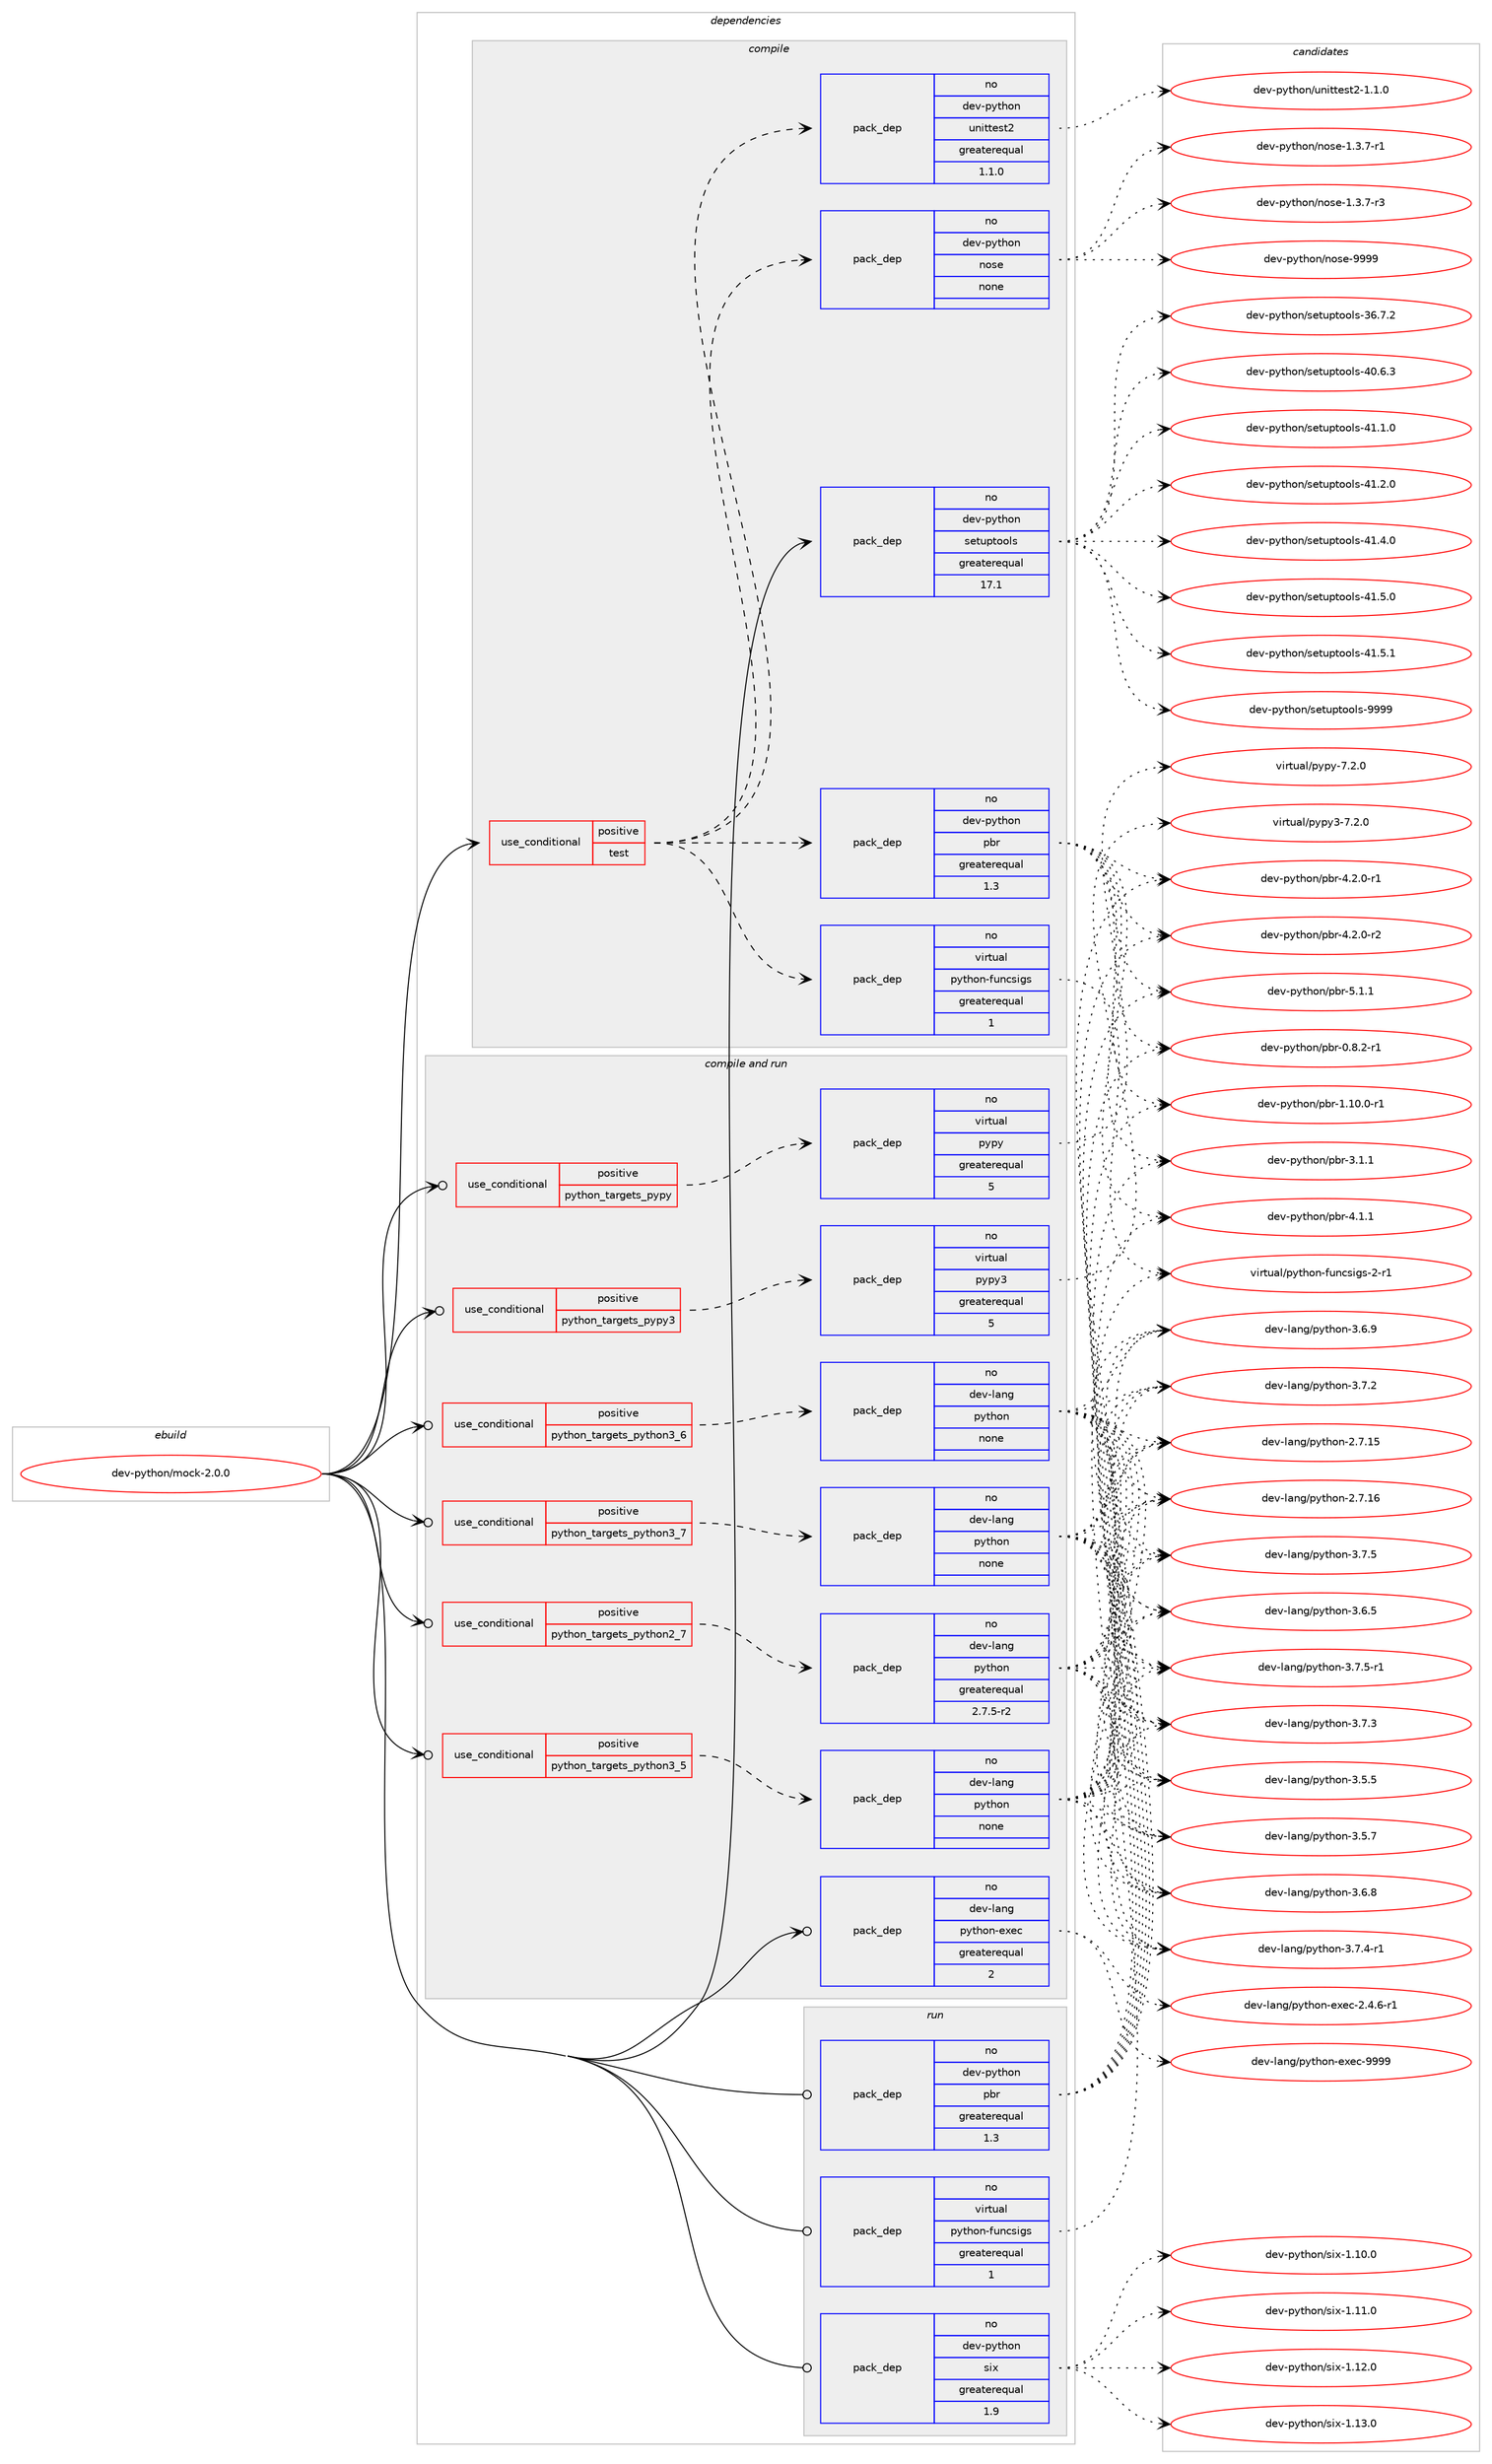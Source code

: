 digraph prolog {

# *************
# Graph options
# *************

newrank=true;
concentrate=true;
compound=true;
graph [rankdir=LR,fontname=Helvetica,fontsize=10,ranksep=1.5];#, ranksep=2.5, nodesep=0.2];
edge  [arrowhead=vee];
node  [fontname=Helvetica,fontsize=10];

# **********
# The ebuild
# **********

subgraph cluster_leftcol {
color=gray;
rank=same;
label=<<i>ebuild</i>>;
id [label="dev-python/mock-2.0.0", color=red, width=4, href="../dev-python/mock-2.0.0.svg"];
}

# ****************
# The dependencies
# ****************

subgraph cluster_midcol {
color=gray;
label=<<i>dependencies</i>>;
subgraph cluster_compile {
fillcolor="#eeeeee";
style=filled;
label=<<i>compile</i>>;
subgraph cond142599 {
dependency614830 [label=<<TABLE BORDER="0" CELLBORDER="1" CELLSPACING="0" CELLPADDING="4"><TR><TD ROWSPAN="3" CELLPADDING="10">use_conditional</TD></TR><TR><TD>positive</TD></TR><TR><TD>test</TD></TR></TABLE>>, shape=none, color=red];
subgraph pack460426 {
dependency614831 [label=<<TABLE BORDER="0" CELLBORDER="1" CELLSPACING="0" CELLPADDING="4" WIDTH="220"><TR><TD ROWSPAN="6" CELLPADDING="30">pack_dep</TD></TR><TR><TD WIDTH="110">no</TD></TR><TR><TD>dev-python</TD></TR><TR><TD>pbr</TD></TR><TR><TD>greaterequal</TD></TR><TR><TD>1.3</TD></TR></TABLE>>, shape=none, color=blue];
}
dependency614830:e -> dependency614831:w [weight=20,style="dashed",arrowhead="vee"];
subgraph pack460427 {
dependency614832 [label=<<TABLE BORDER="0" CELLBORDER="1" CELLSPACING="0" CELLPADDING="4" WIDTH="220"><TR><TD ROWSPAN="6" CELLPADDING="30">pack_dep</TD></TR><TR><TD WIDTH="110">no</TD></TR><TR><TD>virtual</TD></TR><TR><TD>python-funcsigs</TD></TR><TR><TD>greaterequal</TD></TR><TR><TD>1</TD></TR></TABLE>>, shape=none, color=blue];
}
dependency614830:e -> dependency614832:w [weight=20,style="dashed",arrowhead="vee"];
subgraph pack460428 {
dependency614833 [label=<<TABLE BORDER="0" CELLBORDER="1" CELLSPACING="0" CELLPADDING="4" WIDTH="220"><TR><TD ROWSPAN="6" CELLPADDING="30">pack_dep</TD></TR><TR><TD WIDTH="110">no</TD></TR><TR><TD>dev-python</TD></TR><TR><TD>nose</TD></TR><TR><TD>none</TD></TR><TR><TD></TD></TR></TABLE>>, shape=none, color=blue];
}
dependency614830:e -> dependency614833:w [weight=20,style="dashed",arrowhead="vee"];
subgraph pack460429 {
dependency614834 [label=<<TABLE BORDER="0" CELLBORDER="1" CELLSPACING="0" CELLPADDING="4" WIDTH="220"><TR><TD ROWSPAN="6" CELLPADDING="30">pack_dep</TD></TR><TR><TD WIDTH="110">no</TD></TR><TR><TD>dev-python</TD></TR><TR><TD>unittest2</TD></TR><TR><TD>greaterequal</TD></TR><TR><TD>1.1.0</TD></TR></TABLE>>, shape=none, color=blue];
}
dependency614830:e -> dependency614834:w [weight=20,style="dashed",arrowhead="vee"];
}
id:e -> dependency614830:w [weight=20,style="solid",arrowhead="vee"];
subgraph pack460430 {
dependency614835 [label=<<TABLE BORDER="0" CELLBORDER="1" CELLSPACING="0" CELLPADDING="4" WIDTH="220"><TR><TD ROWSPAN="6" CELLPADDING="30">pack_dep</TD></TR><TR><TD WIDTH="110">no</TD></TR><TR><TD>dev-python</TD></TR><TR><TD>setuptools</TD></TR><TR><TD>greaterequal</TD></TR><TR><TD>17.1</TD></TR></TABLE>>, shape=none, color=blue];
}
id:e -> dependency614835:w [weight=20,style="solid",arrowhead="vee"];
}
subgraph cluster_compileandrun {
fillcolor="#eeeeee";
style=filled;
label=<<i>compile and run</i>>;
subgraph cond142600 {
dependency614836 [label=<<TABLE BORDER="0" CELLBORDER="1" CELLSPACING="0" CELLPADDING="4"><TR><TD ROWSPAN="3" CELLPADDING="10">use_conditional</TD></TR><TR><TD>positive</TD></TR><TR><TD>python_targets_pypy</TD></TR></TABLE>>, shape=none, color=red];
subgraph pack460431 {
dependency614837 [label=<<TABLE BORDER="0" CELLBORDER="1" CELLSPACING="0" CELLPADDING="4" WIDTH="220"><TR><TD ROWSPAN="6" CELLPADDING="30">pack_dep</TD></TR><TR><TD WIDTH="110">no</TD></TR><TR><TD>virtual</TD></TR><TR><TD>pypy</TD></TR><TR><TD>greaterequal</TD></TR><TR><TD>5</TD></TR></TABLE>>, shape=none, color=blue];
}
dependency614836:e -> dependency614837:w [weight=20,style="dashed",arrowhead="vee"];
}
id:e -> dependency614836:w [weight=20,style="solid",arrowhead="odotvee"];
subgraph cond142601 {
dependency614838 [label=<<TABLE BORDER="0" CELLBORDER="1" CELLSPACING="0" CELLPADDING="4"><TR><TD ROWSPAN="3" CELLPADDING="10">use_conditional</TD></TR><TR><TD>positive</TD></TR><TR><TD>python_targets_pypy3</TD></TR></TABLE>>, shape=none, color=red];
subgraph pack460432 {
dependency614839 [label=<<TABLE BORDER="0" CELLBORDER="1" CELLSPACING="0" CELLPADDING="4" WIDTH="220"><TR><TD ROWSPAN="6" CELLPADDING="30">pack_dep</TD></TR><TR><TD WIDTH="110">no</TD></TR><TR><TD>virtual</TD></TR><TR><TD>pypy3</TD></TR><TR><TD>greaterequal</TD></TR><TR><TD>5</TD></TR></TABLE>>, shape=none, color=blue];
}
dependency614838:e -> dependency614839:w [weight=20,style="dashed",arrowhead="vee"];
}
id:e -> dependency614838:w [weight=20,style="solid",arrowhead="odotvee"];
subgraph cond142602 {
dependency614840 [label=<<TABLE BORDER="0" CELLBORDER="1" CELLSPACING="0" CELLPADDING="4"><TR><TD ROWSPAN="3" CELLPADDING="10">use_conditional</TD></TR><TR><TD>positive</TD></TR><TR><TD>python_targets_python2_7</TD></TR></TABLE>>, shape=none, color=red];
subgraph pack460433 {
dependency614841 [label=<<TABLE BORDER="0" CELLBORDER="1" CELLSPACING="0" CELLPADDING="4" WIDTH="220"><TR><TD ROWSPAN="6" CELLPADDING="30">pack_dep</TD></TR><TR><TD WIDTH="110">no</TD></TR><TR><TD>dev-lang</TD></TR><TR><TD>python</TD></TR><TR><TD>greaterequal</TD></TR><TR><TD>2.7.5-r2</TD></TR></TABLE>>, shape=none, color=blue];
}
dependency614840:e -> dependency614841:w [weight=20,style="dashed",arrowhead="vee"];
}
id:e -> dependency614840:w [weight=20,style="solid",arrowhead="odotvee"];
subgraph cond142603 {
dependency614842 [label=<<TABLE BORDER="0" CELLBORDER="1" CELLSPACING="0" CELLPADDING="4"><TR><TD ROWSPAN="3" CELLPADDING="10">use_conditional</TD></TR><TR><TD>positive</TD></TR><TR><TD>python_targets_python3_5</TD></TR></TABLE>>, shape=none, color=red];
subgraph pack460434 {
dependency614843 [label=<<TABLE BORDER="0" CELLBORDER="1" CELLSPACING="0" CELLPADDING="4" WIDTH="220"><TR><TD ROWSPAN="6" CELLPADDING="30">pack_dep</TD></TR><TR><TD WIDTH="110">no</TD></TR><TR><TD>dev-lang</TD></TR><TR><TD>python</TD></TR><TR><TD>none</TD></TR><TR><TD></TD></TR></TABLE>>, shape=none, color=blue];
}
dependency614842:e -> dependency614843:w [weight=20,style="dashed",arrowhead="vee"];
}
id:e -> dependency614842:w [weight=20,style="solid",arrowhead="odotvee"];
subgraph cond142604 {
dependency614844 [label=<<TABLE BORDER="0" CELLBORDER="1" CELLSPACING="0" CELLPADDING="4"><TR><TD ROWSPAN="3" CELLPADDING="10">use_conditional</TD></TR><TR><TD>positive</TD></TR><TR><TD>python_targets_python3_6</TD></TR></TABLE>>, shape=none, color=red];
subgraph pack460435 {
dependency614845 [label=<<TABLE BORDER="0" CELLBORDER="1" CELLSPACING="0" CELLPADDING="4" WIDTH="220"><TR><TD ROWSPAN="6" CELLPADDING="30">pack_dep</TD></TR><TR><TD WIDTH="110">no</TD></TR><TR><TD>dev-lang</TD></TR><TR><TD>python</TD></TR><TR><TD>none</TD></TR><TR><TD></TD></TR></TABLE>>, shape=none, color=blue];
}
dependency614844:e -> dependency614845:w [weight=20,style="dashed",arrowhead="vee"];
}
id:e -> dependency614844:w [weight=20,style="solid",arrowhead="odotvee"];
subgraph cond142605 {
dependency614846 [label=<<TABLE BORDER="0" CELLBORDER="1" CELLSPACING="0" CELLPADDING="4"><TR><TD ROWSPAN="3" CELLPADDING="10">use_conditional</TD></TR><TR><TD>positive</TD></TR><TR><TD>python_targets_python3_7</TD></TR></TABLE>>, shape=none, color=red];
subgraph pack460436 {
dependency614847 [label=<<TABLE BORDER="0" CELLBORDER="1" CELLSPACING="0" CELLPADDING="4" WIDTH="220"><TR><TD ROWSPAN="6" CELLPADDING="30">pack_dep</TD></TR><TR><TD WIDTH="110">no</TD></TR><TR><TD>dev-lang</TD></TR><TR><TD>python</TD></TR><TR><TD>none</TD></TR><TR><TD></TD></TR></TABLE>>, shape=none, color=blue];
}
dependency614846:e -> dependency614847:w [weight=20,style="dashed",arrowhead="vee"];
}
id:e -> dependency614846:w [weight=20,style="solid",arrowhead="odotvee"];
subgraph pack460437 {
dependency614848 [label=<<TABLE BORDER="0" CELLBORDER="1" CELLSPACING="0" CELLPADDING="4" WIDTH="220"><TR><TD ROWSPAN="6" CELLPADDING="30">pack_dep</TD></TR><TR><TD WIDTH="110">no</TD></TR><TR><TD>dev-lang</TD></TR><TR><TD>python-exec</TD></TR><TR><TD>greaterequal</TD></TR><TR><TD>2</TD></TR></TABLE>>, shape=none, color=blue];
}
id:e -> dependency614848:w [weight=20,style="solid",arrowhead="odotvee"];
}
subgraph cluster_run {
fillcolor="#eeeeee";
style=filled;
label=<<i>run</i>>;
subgraph pack460438 {
dependency614849 [label=<<TABLE BORDER="0" CELLBORDER="1" CELLSPACING="0" CELLPADDING="4" WIDTH="220"><TR><TD ROWSPAN="6" CELLPADDING="30">pack_dep</TD></TR><TR><TD WIDTH="110">no</TD></TR><TR><TD>dev-python</TD></TR><TR><TD>pbr</TD></TR><TR><TD>greaterequal</TD></TR><TR><TD>1.3</TD></TR></TABLE>>, shape=none, color=blue];
}
id:e -> dependency614849:w [weight=20,style="solid",arrowhead="odot"];
subgraph pack460439 {
dependency614850 [label=<<TABLE BORDER="0" CELLBORDER="1" CELLSPACING="0" CELLPADDING="4" WIDTH="220"><TR><TD ROWSPAN="6" CELLPADDING="30">pack_dep</TD></TR><TR><TD WIDTH="110">no</TD></TR><TR><TD>dev-python</TD></TR><TR><TD>six</TD></TR><TR><TD>greaterequal</TD></TR><TR><TD>1.9</TD></TR></TABLE>>, shape=none, color=blue];
}
id:e -> dependency614850:w [weight=20,style="solid",arrowhead="odot"];
subgraph pack460440 {
dependency614851 [label=<<TABLE BORDER="0" CELLBORDER="1" CELLSPACING="0" CELLPADDING="4" WIDTH="220"><TR><TD ROWSPAN="6" CELLPADDING="30">pack_dep</TD></TR><TR><TD WIDTH="110">no</TD></TR><TR><TD>virtual</TD></TR><TR><TD>python-funcsigs</TD></TR><TR><TD>greaterequal</TD></TR><TR><TD>1</TD></TR></TABLE>>, shape=none, color=blue];
}
id:e -> dependency614851:w [weight=20,style="solid",arrowhead="odot"];
}
}

# **************
# The candidates
# **************

subgraph cluster_choices {
rank=same;
color=gray;
label=<<i>candidates</i>>;

subgraph choice460426 {
color=black;
nodesep=1;
choice1001011184511212111610411111047112981144548465646504511449 [label="dev-python/pbr-0.8.2-r1", color=red, width=4,href="../dev-python/pbr-0.8.2-r1.svg"];
choice100101118451121211161041111104711298114454946494846484511449 [label="dev-python/pbr-1.10.0-r1", color=red, width=4,href="../dev-python/pbr-1.10.0-r1.svg"];
choice100101118451121211161041111104711298114455146494649 [label="dev-python/pbr-3.1.1", color=red, width=4,href="../dev-python/pbr-3.1.1.svg"];
choice100101118451121211161041111104711298114455246494649 [label="dev-python/pbr-4.1.1", color=red, width=4,href="../dev-python/pbr-4.1.1.svg"];
choice1001011184511212111610411111047112981144552465046484511449 [label="dev-python/pbr-4.2.0-r1", color=red, width=4,href="../dev-python/pbr-4.2.0-r1.svg"];
choice1001011184511212111610411111047112981144552465046484511450 [label="dev-python/pbr-4.2.0-r2", color=red, width=4,href="../dev-python/pbr-4.2.0-r2.svg"];
choice100101118451121211161041111104711298114455346494649 [label="dev-python/pbr-5.1.1", color=red, width=4,href="../dev-python/pbr-5.1.1.svg"];
dependency614831:e -> choice1001011184511212111610411111047112981144548465646504511449:w [style=dotted,weight="100"];
dependency614831:e -> choice100101118451121211161041111104711298114454946494846484511449:w [style=dotted,weight="100"];
dependency614831:e -> choice100101118451121211161041111104711298114455146494649:w [style=dotted,weight="100"];
dependency614831:e -> choice100101118451121211161041111104711298114455246494649:w [style=dotted,weight="100"];
dependency614831:e -> choice1001011184511212111610411111047112981144552465046484511449:w [style=dotted,weight="100"];
dependency614831:e -> choice1001011184511212111610411111047112981144552465046484511450:w [style=dotted,weight="100"];
dependency614831:e -> choice100101118451121211161041111104711298114455346494649:w [style=dotted,weight="100"];
}
subgraph choice460427 {
color=black;
nodesep=1;
choice1181051141161179710847112121116104111110451021171109911510510311545504511449 [label="virtual/python-funcsigs-2-r1", color=red, width=4,href="../virtual/python-funcsigs-2-r1.svg"];
dependency614832:e -> choice1181051141161179710847112121116104111110451021171109911510510311545504511449:w [style=dotted,weight="100"];
}
subgraph choice460428 {
color=black;
nodesep=1;
choice10010111845112121116104111110471101111151014549465146554511449 [label="dev-python/nose-1.3.7-r1", color=red, width=4,href="../dev-python/nose-1.3.7-r1.svg"];
choice10010111845112121116104111110471101111151014549465146554511451 [label="dev-python/nose-1.3.7-r3", color=red, width=4,href="../dev-python/nose-1.3.7-r3.svg"];
choice10010111845112121116104111110471101111151014557575757 [label="dev-python/nose-9999", color=red, width=4,href="../dev-python/nose-9999.svg"];
dependency614833:e -> choice10010111845112121116104111110471101111151014549465146554511449:w [style=dotted,weight="100"];
dependency614833:e -> choice10010111845112121116104111110471101111151014549465146554511451:w [style=dotted,weight="100"];
dependency614833:e -> choice10010111845112121116104111110471101111151014557575757:w [style=dotted,weight="100"];
}
subgraph choice460429 {
color=black;
nodesep=1;
choice100101118451121211161041111104711711010511611610111511650454946494648 [label="dev-python/unittest2-1.1.0", color=red, width=4,href="../dev-python/unittest2-1.1.0.svg"];
dependency614834:e -> choice100101118451121211161041111104711711010511611610111511650454946494648:w [style=dotted,weight="100"];
}
subgraph choice460430 {
color=black;
nodesep=1;
choice100101118451121211161041111104711510111611711211611111110811545515446554650 [label="dev-python/setuptools-36.7.2", color=red, width=4,href="../dev-python/setuptools-36.7.2.svg"];
choice100101118451121211161041111104711510111611711211611111110811545524846544651 [label="dev-python/setuptools-40.6.3", color=red, width=4,href="../dev-python/setuptools-40.6.3.svg"];
choice100101118451121211161041111104711510111611711211611111110811545524946494648 [label="dev-python/setuptools-41.1.0", color=red, width=4,href="../dev-python/setuptools-41.1.0.svg"];
choice100101118451121211161041111104711510111611711211611111110811545524946504648 [label="dev-python/setuptools-41.2.0", color=red, width=4,href="../dev-python/setuptools-41.2.0.svg"];
choice100101118451121211161041111104711510111611711211611111110811545524946524648 [label="dev-python/setuptools-41.4.0", color=red, width=4,href="../dev-python/setuptools-41.4.0.svg"];
choice100101118451121211161041111104711510111611711211611111110811545524946534648 [label="dev-python/setuptools-41.5.0", color=red, width=4,href="../dev-python/setuptools-41.5.0.svg"];
choice100101118451121211161041111104711510111611711211611111110811545524946534649 [label="dev-python/setuptools-41.5.1", color=red, width=4,href="../dev-python/setuptools-41.5.1.svg"];
choice10010111845112121116104111110471151011161171121161111111081154557575757 [label="dev-python/setuptools-9999", color=red, width=4,href="../dev-python/setuptools-9999.svg"];
dependency614835:e -> choice100101118451121211161041111104711510111611711211611111110811545515446554650:w [style=dotted,weight="100"];
dependency614835:e -> choice100101118451121211161041111104711510111611711211611111110811545524846544651:w [style=dotted,weight="100"];
dependency614835:e -> choice100101118451121211161041111104711510111611711211611111110811545524946494648:w [style=dotted,weight="100"];
dependency614835:e -> choice100101118451121211161041111104711510111611711211611111110811545524946504648:w [style=dotted,weight="100"];
dependency614835:e -> choice100101118451121211161041111104711510111611711211611111110811545524946524648:w [style=dotted,weight="100"];
dependency614835:e -> choice100101118451121211161041111104711510111611711211611111110811545524946534648:w [style=dotted,weight="100"];
dependency614835:e -> choice100101118451121211161041111104711510111611711211611111110811545524946534649:w [style=dotted,weight="100"];
dependency614835:e -> choice10010111845112121116104111110471151011161171121161111111081154557575757:w [style=dotted,weight="100"];
}
subgraph choice460431 {
color=black;
nodesep=1;
choice1181051141161179710847112121112121455546504648 [label="virtual/pypy-7.2.0", color=red, width=4,href="../virtual/pypy-7.2.0.svg"];
dependency614837:e -> choice1181051141161179710847112121112121455546504648:w [style=dotted,weight="100"];
}
subgraph choice460432 {
color=black;
nodesep=1;
choice118105114116117971084711212111212151455546504648 [label="virtual/pypy3-7.2.0", color=red, width=4,href="../virtual/pypy3-7.2.0.svg"];
dependency614839:e -> choice118105114116117971084711212111212151455546504648:w [style=dotted,weight="100"];
}
subgraph choice460433 {
color=black;
nodesep=1;
choice10010111845108971101034711212111610411111045504655464953 [label="dev-lang/python-2.7.15", color=red, width=4,href="../dev-lang/python-2.7.15.svg"];
choice10010111845108971101034711212111610411111045504655464954 [label="dev-lang/python-2.7.16", color=red, width=4,href="../dev-lang/python-2.7.16.svg"];
choice100101118451089711010347112121116104111110455146534653 [label="dev-lang/python-3.5.5", color=red, width=4,href="../dev-lang/python-3.5.5.svg"];
choice100101118451089711010347112121116104111110455146534655 [label="dev-lang/python-3.5.7", color=red, width=4,href="../dev-lang/python-3.5.7.svg"];
choice100101118451089711010347112121116104111110455146544653 [label="dev-lang/python-3.6.5", color=red, width=4,href="../dev-lang/python-3.6.5.svg"];
choice100101118451089711010347112121116104111110455146544656 [label="dev-lang/python-3.6.8", color=red, width=4,href="../dev-lang/python-3.6.8.svg"];
choice100101118451089711010347112121116104111110455146544657 [label="dev-lang/python-3.6.9", color=red, width=4,href="../dev-lang/python-3.6.9.svg"];
choice100101118451089711010347112121116104111110455146554650 [label="dev-lang/python-3.7.2", color=red, width=4,href="../dev-lang/python-3.7.2.svg"];
choice100101118451089711010347112121116104111110455146554651 [label="dev-lang/python-3.7.3", color=red, width=4,href="../dev-lang/python-3.7.3.svg"];
choice1001011184510897110103471121211161041111104551465546524511449 [label="dev-lang/python-3.7.4-r1", color=red, width=4,href="../dev-lang/python-3.7.4-r1.svg"];
choice100101118451089711010347112121116104111110455146554653 [label="dev-lang/python-3.7.5", color=red, width=4,href="../dev-lang/python-3.7.5.svg"];
choice1001011184510897110103471121211161041111104551465546534511449 [label="dev-lang/python-3.7.5-r1", color=red, width=4,href="../dev-lang/python-3.7.5-r1.svg"];
dependency614841:e -> choice10010111845108971101034711212111610411111045504655464953:w [style=dotted,weight="100"];
dependency614841:e -> choice10010111845108971101034711212111610411111045504655464954:w [style=dotted,weight="100"];
dependency614841:e -> choice100101118451089711010347112121116104111110455146534653:w [style=dotted,weight="100"];
dependency614841:e -> choice100101118451089711010347112121116104111110455146534655:w [style=dotted,weight="100"];
dependency614841:e -> choice100101118451089711010347112121116104111110455146544653:w [style=dotted,weight="100"];
dependency614841:e -> choice100101118451089711010347112121116104111110455146544656:w [style=dotted,weight="100"];
dependency614841:e -> choice100101118451089711010347112121116104111110455146544657:w [style=dotted,weight="100"];
dependency614841:e -> choice100101118451089711010347112121116104111110455146554650:w [style=dotted,weight="100"];
dependency614841:e -> choice100101118451089711010347112121116104111110455146554651:w [style=dotted,weight="100"];
dependency614841:e -> choice1001011184510897110103471121211161041111104551465546524511449:w [style=dotted,weight="100"];
dependency614841:e -> choice100101118451089711010347112121116104111110455146554653:w [style=dotted,weight="100"];
dependency614841:e -> choice1001011184510897110103471121211161041111104551465546534511449:w [style=dotted,weight="100"];
}
subgraph choice460434 {
color=black;
nodesep=1;
choice10010111845108971101034711212111610411111045504655464953 [label="dev-lang/python-2.7.15", color=red, width=4,href="../dev-lang/python-2.7.15.svg"];
choice10010111845108971101034711212111610411111045504655464954 [label="dev-lang/python-2.7.16", color=red, width=4,href="../dev-lang/python-2.7.16.svg"];
choice100101118451089711010347112121116104111110455146534653 [label="dev-lang/python-3.5.5", color=red, width=4,href="../dev-lang/python-3.5.5.svg"];
choice100101118451089711010347112121116104111110455146534655 [label="dev-lang/python-3.5.7", color=red, width=4,href="../dev-lang/python-3.5.7.svg"];
choice100101118451089711010347112121116104111110455146544653 [label="dev-lang/python-3.6.5", color=red, width=4,href="../dev-lang/python-3.6.5.svg"];
choice100101118451089711010347112121116104111110455146544656 [label="dev-lang/python-3.6.8", color=red, width=4,href="../dev-lang/python-3.6.8.svg"];
choice100101118451089711010347112121116104111110455146544657 [label="dev-lang/python-3.6.9", color=red, width=4,href="../dev-lang/python-3.6.9.svg"];
choice100101118451089711010347112121116104111110455146554650 [label="dev-lang/python-3.7.2", color=red, width=4,href="../dev-lang/python-3.7.2.svg"];
choice100101118451089711010347112121116104111110455146554651 [label="dev-lang/python-3.7.3", color=red, width=4,href="../dev-lang/python-3.7.3.svg"];
choice1001011184510897110103471121211161041111104551465546524511449 [label="dev-lang/python-3.7.4-r1", color=red, width=4,href="../dev-lang/python-3.7.4-r1.svg"];
choice100101118451089711010347112121116104111110455146554653 [label="dev-lang/python-3.7.5", color=red, width=4,href="../dev-lang/python-3.7.5.svg"];
choice1001011184510897110103471121211161041111104551465546534511449 [label="dev-lang/python-3.7.5-r1", color=red, width=4,href="../dev-lang/python-3.7.5-r1.svg"];
dependency614843:e -> choice10010111845108971101034711212111610411111045504655464953:w [style=dotted,weight="100"];
dependency614843:e -> choice10010111845108971101034711212111610411111045504655464954:w [style=dotted,weight="100"];
dependency614843:e -> choice100101118451089711010347112121116104111110455146534653:w [style=dotted,weight="100"];
dependency614843:e -> choice100101118451089711010347112121116104111110455146534655:w [style=dotted,weight="100"];
dependency614843:e -> choice100101118451089711010347112121116104111110455146544653:w [style=dotted,weight="100"];
dependency614843:e -> choice100101118451089711010347112121116104111110455146544656:w [style=dotted,weight="100"];
dependency614843:e -> choice100101118451089711010347112121116104111110455146544657:w [style=dotted,weight="100"];
dependency614843:e -> choice100101118451089711010347112121116104111110455146554650:w [style=dotted,weight="100"];
dependency614843:e -> choice100101118451089711010347112121116104111110455146554651:w [style=dotted,weight="100"];
dependency614843:e -> choice1001011184510897110103471121211161041111104551465546524511449:w [style=dotted,weight="100"];
dependency614843:e -> choice100101118451089711010347112121116104111110455146554653:w [style=dotted,weight="100"];
dependency614843:e -> choice1001011184510897110103471121211161041111104551465546534511449:w [style=dotted,weight="100"];
}
subgraph choice460435 {
color=black;
nodesep=1;
choice10010111845108971101034711212111610411111045504655464953 [label="dev-lang/python-2.7.15", color=red, width=4,href="../dev-lang/python-2.7.15.svg"];
choice10010111845108971101034711212111610411111045504655464954 [label="dev-lang/python-2.7.16", color=red, width=4,href="../dev-lang/python-2.7.16.svg"];
choice100101118451089711010347112121116104111110455146534653 [label="dev-lang/python-3.5.5", color=red, width=4,href="../dev-lang/python-3.5.5.svg"];
choice100101118451089711010347112121116104111110455146534655 [label="dev-lang/python-3.5.7", color=red, width=4,href="../dev-lang/python-3.5.7.svg"];
choice100101118451089711010347112121116104111110455146544653 [label="dev-lang/python-3.6.5", color=red, width=4,href="../dev-lang/python-3.6.5.svg"];
choice100101118451089711010347112121116104111110455146544656 [label="dev-lang/python-3.6.8", color=red, width=4,href="../dev-lang/python-3.6.8.svg"];
choice100101118451089711010347112121116104111110455146544657 [label="dev-lang/python-3.6.9", color=red, width=4,href="../dev-lang/python-3.6.9.svg"];
choice100101118451089711010347112121116104111110455146554650 [label="dev-lang/python-3.7.2", color=red, width=4,href="../dev-lang/python-3.7.2.svg"];
choice100101118451089711010347112121116104111110455146554651 [label="dev-lang/python-3.7.3", color=red, width=4,href="../dev-lang/python-3.7.3.svg"];
choice1001011184510897110103471121211161041111104551465546524511449 [label="dev-lang/python-3.7.4-r1", color=red, width=4,href="../dev-lang/python-3.7.4-r1.svg"];
choice100101118451089711010347112121116104111110455146554653 [label="dev-lang/python-3.7.5", color=red, width=4,href="../dev-lang/python-3.7.5.svg"];
choice1001011184510897110103471121211161041111104551465546534511449 [label="dev-lang/python-3.7.5-r1", color=red, width=4,href="../dev-lang/python-3.7.5-r1.svg"];
dependency614845:e -> choice10010111845108971101034711212111610411111045504655464953:w [style=dotted,weight="100"];
dependency614845:e -> choice10010111845108971101034711212111610411111045504655464954:w [style=dotted,weight="100"];
dependency614845:e -> choice100101118451089711010347112121116104111110455146534653:w [style=dotted,weight="100"];
dependency614845:e -> choice100101118451089711010347112121116104111110455146534655:w [style=dotted,weight="100"];
dependency614845:e -> choice100101118451089711010347112121116104111110455146544653:w [style=dotted,weight="100"];
dependency614845:e -> choice100101118451089711010347112121116104111110455146544656:w [style=dotted,weight="100"];
dependency614845:e -> choice100101118451089711010347112121116104111110455146544657:w [style=dotted,weight="100"];
dependency614845:e -> choice100101118451089711010347112121116104111110455146554650:w [style=dotted,weight="100"];
dependency614845:e -> choice100101118451089711010347112121116104111110455146554651:w [style=dotted,weight="100"];
dependency614845:e -> choice1001011184510897110103471121211161041111104551465546524511449:w [style=dotted,weight="100"];
dependency614845:e -> choice100101118451089711010347112121116104111110455146554653:w [style=dotted,weight="100"];
dependency614845:e -> choice1001011184510897110103471121211161041111104551465546534511449:w [style=dotted,weight="100"];
}
subgraph choice460436 {
color=black;
nodesep=1;
choice10010111845108971101034711212111610411111045504655464953 [label="dev-lang/python-2.7.15", color=red, width=4,href="../dev-lang/python-2.7.15.svg"];
choice10010111845108971101034711212111610411111045504655464954 [label="dev-lang/python-2.7.16", color=red, width=4,href="../dev-lang/python-2.7.16.svg"];
choice100101118451089711010347112121116104111110455146534653 [label="dev-lang/python-3.5.5", color=red, width=4,href="../dev-lang/python-3.5.5.svg"];
choice100101118451089711010347112121116104111110455146534655 [label="dev-lang/python-3.5.7", color=red, width=4,href="../dev-lang/python-3.5.7.svg"];
choice100101118451089711010347112121116104111110455146544653 [label="dev-lang/python-3.6.5", color=red, width=4,href="../dev-lang/python-3.6.5.svg"];
choice100101118451089711010347112121116104111110455146544656 [label="dev-lang/python-3.6.8", color=red, width=4,href="../dev-lang/python-3.6.8.svg"];
choice100101118451089711010347112121116104111110455146544657 [label="dev-lang/python-3.6.9", color=red, width=4,href="../dev-lang/python-3.6.9.svg"];
choice100101118451089711010347112121116104111110455146554650 [label="dev-lang/python-3.7.2", color=red, width=4,href="../dev-lang/python-3.7.2.svg"];
choice100101118451089711010347112121116104111110455146554651 [label="dev-lang/python-3.7.3", color=red, width=4,href="../dev-lang/python-3.7.3.svg"];
choice1001011184510897110103471121211161041111104551465546524511449 [label="dev-lang/python-3.7.4-r1", color=red, width=4,href="../dev-lang/python-3.7.4-r1.svg"];
choice100101118451089711010347112121116104111110455146554653 [label="dev-lang/python-3.7.5", color=red, width=4,href="../dev-lang/python-3.7.5.svg"];
choice1001011184510897110103471121211161041111104551465546534511449 [label="dev-lang/python-3.7.5-r1", color=red, width=4,href="../dev-lang/python-3.7.5-r1.svg"];
dependency614847:e -> choice10010111845108971101034711212111610411111045504655464953:w [style=dotted,weight="100"];
dependency614847:e -> choice10010111845108971101034711212111610411111045504655464954:w [style=dotted,weight="100"];
dependency614847:e -> choice100101118451089711010347112121116104111110455146534653:w [style=dotted,weight="100"];
dependency614847:e -> choice100101118451089711010347112121116104111110455146534655:w [style=dotted,weight="100"];
dependency614847:e -> choice100101118451089711010347112121116104111110455146544653:w [style=dotted,weight="100"];
dependency614847:e -> choice100101118451089711010347112121116104111110455146544656:w [style=dotted,weight="100"];
dependency614847:e -> choice100101118451089711010347112121116104111110455146544657:w [style=dotted,weight="100"];
dependency614847:e -> choice100101118451089711010347112121116104111110455146554650:w [style=dotted,weight="100"];
dependency614847:e -> choice100101118451089711010347112121116104111110455146554651:w [style=dotted,weight="100"];
dependency614847:e -> choice1001011184510897110103471121211161041111104551465546524511449:w [style=dotted,weight="100"];
dependency614847:e -> choice100101118451089711010347112121116104111110455146554653:w [style=dotted,weight="100"];
dependency614847:e -> choice1001011184510897110103471121211161041111104551465546534511449:w [style=dotted,weight="100"];
}
subgraph choice460437 {
color=black;
nodesep=1;
choice10010111845108971101034711212111610411111045101120101994550465246544511449 [label="dev-lang/python-exec-2.4.6-r1", color=red, width=4,href="../dev-lang/python-exec-2.4.6-r1.svg"];
choice10010111845108971101034711212111610411111045101120101994557575757 [label="dev-lang/python-exec-9999", color=red, width=4,href="../dev-lang/python-exec-9999.svg"];
dependency614848:e -> choice10010111845108971101034711212111610411111045101120101994550465246544511449:w [style=dotted,weight="100"];
dependency614848:e -> choice10010111845108971101034711212111610411111045101120101994557575757:w [style=dotted,weight="100"];
}
subgraph choice460438 {
color=black;
nodesep=1;
choice1001011184511212111610411111047112981144548465646504511449 [label="dev-python/pbr-0.8.2-r1", color=red, width=4,href="../dev-python/pbr-0.8.2-r1.svg"];
choice100101118451121211161041111104711298114454946494846484511449 [label="dev-python/pbr-1.10.0-r1", color=red, width=4,href="../dev-python/pbr-1.10.0-r1.svg"];
choice100101118451121211161041111104711298114455146494649 [label="dev-python/pbr-3.1.1", color=red, width=4,href="../dev-python/pbr-3.1.1.svg"];
choice100101118451121211161041111104711298114455246494649 [label="dev-python/pbr-4.1.1", color=red, width=4,href="../dev-python/pbr-4.1.1.svg"];
choice1001011184511212111610411111047112981144552465046484511449 [label="dev-python/pbr-4.2.0-r1", color=red, width=4,href="../dev-python/pbr-4.2.0-r1.svg"];
choice1001011184511212111610411111047112981144552465046484511450 [label="dev-python/pbr-4.2.0-r2", color=red, width=4,href="../dev-python/pbr-4.2.0-r2.svg"];
choice100101118451121211161041111104711298114455346494649 [label="dev-python/pbr-5.1.1", color=red, width=4,href="../dev-python/pbr-5.1.1.svg"];
dependency614849:e -> choice1001011184511212111610411111047112981144548465646504511449:w [style=dotted,weight="100"];
dependency614849:e -> choice100101118451121211161041111104711298114454946494846484511449:w [style=dotted,weight="100"];
dependency614849:e -> choice100101118451121211161041111104711298114455146494649:w [style=dotted,weight="100"];
dependency614849:e -> choice100101118451121211161041111104711298114455246494649:w [style=dotted,weight="100"];
dependency614849:e -> choice1001011184511212111610411111047112981144552465046484511449:w [style=dotted,weight="100"];
dependency614849:e -> choice1001011184511212111610411111047112981144552465046484511450:w [style=dotted,weight="100"];
dependency614849:e -> choice100101118451121211161041111104711298114455346494649:w [style=dotted,weight="100"];
}
subgraph choice460439 {
color=black;
nodesep=1;
choice100101118451121211161041111104711510512045494649484648 [label="dev-python/six-1.10.0", color=red, width=4,href="../dev-python/six-1.10.0.svg"];
choice100101118451121211161041111104711510512045494649494648 [label="dev-python/six-1.11.0", color=red, width=4,href="../dev-python/six-1.11.0.svg"];
choice100101118451121211161041111104711510512045494649504648 [label="dev-python/six-1.12.0", color=red, width=4,href="../dev-python/six-1.12.0.svg"];
choice100101118451121211161041111104711510512045494649514648 [label="dev-python/six-1.13.0", color=red, width=4,href="../dev-python/six-1.13.0.svg"];
dependency614850:e -> choice100101118451121211161041111104711510512045494649484648:w [style=dotted,weight="100"];
dependency614850:e -> choice100101118451121211161041111104711510512045494649494648:w [style=dotted,weight="100"];
dependency614850:e -> choice100101118451121211161041111104711510512045494649504648:w [style=dotted,weight="100"];
dependency614850:e -> choice100101118451121211161041111104711510512045494649514648:w [style=dotted,weight="100"];
}
subgraph choice460440 {
color=black;
nodesep=1;
choice1181051141161179710847112121116104111110451021171109911510510311545504511449 [label="virtual/python-funcsigs-2-r1", color=red, width=4,href="../virtual/python-funcsigs-2-r1.svg"];
dependency614851:e -> choice1181051141161179710847112121116104111110451021171109911510510311545504511449:w [style=dotted,weight="100"];
}
}

}
